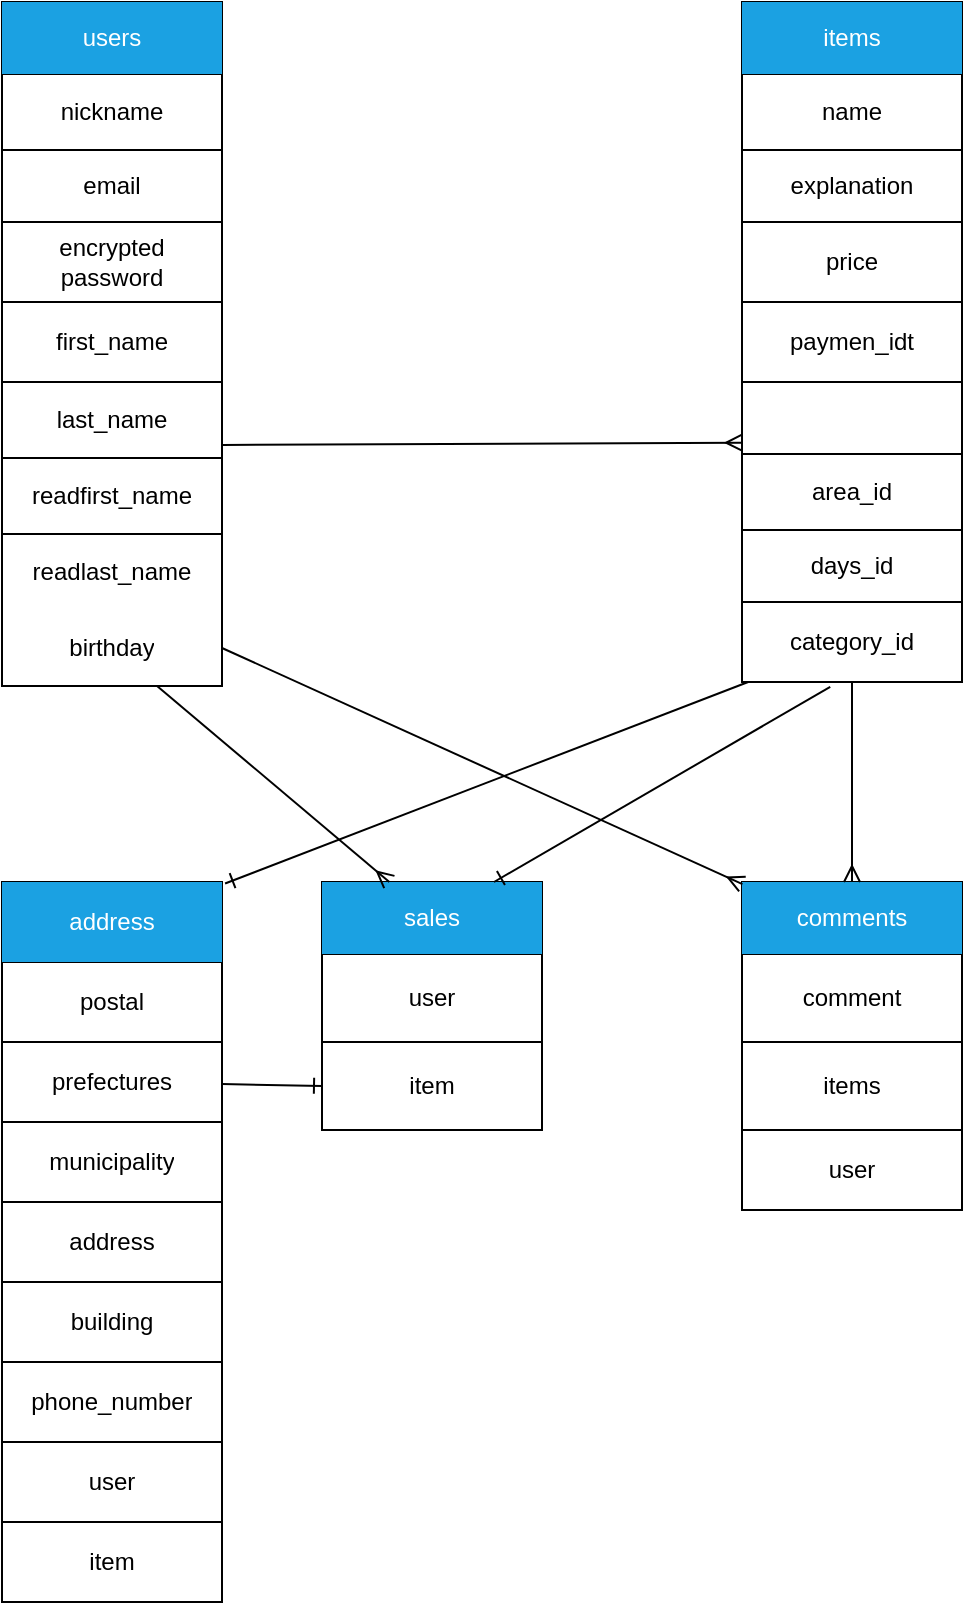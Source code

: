 <mxfile version="13.6.5">
    <diagram id="g85x8Llso2-B8LODZ_GE" name="ページ1">
        <mxGraphModel dx="338" dy="563" grid="1" gridSize="10" guides="1" tooltips="1" connect="1" arrows="1" fold="1" page="1" pageScale="1" pageWidth="827" pageHeight="1169" math="0" shadow="0">
            <root>
                <mxCell id="0"/>
                <mxCell id="1" parent="0"/>
                <mxCell id="22" value="" style="shape=table;html=1;whiteSpace=wrap;startSize=0;container=1;collapsible=0;childLayout=tableLayout;" parent="1" vertex="1">
                    <mxGeometry x="40" y="120" width="110" height="110" as="geometry"/>
                </mxCell>
                <mxCell id="23" value="" style="shape=partialRectangle;html=1;whiteSpace=wrap;collapsible=0;dropTarget=0;pointerEvents=0;fillColor=none;top=0;left=0;bottom=0;right=0;points=[[0,0.5],[1,0.5]];portConstraint=eastwest;" parent="22" vertex="1">
                    <mxGeometry width="110" height="36" as="geometry"/>
                </mxCell>
                <mxCell id="24" value="users" style="shape=partialRectangle;html=1;whiteSpace=wrap;connectable=0;overflow=hidden;fillColor=#1ba1e2;top=0;left=0;bottom=0;right=0;strokeColor=#006EAF;fontColor=#ffffff;" parent="23" vertex="1">
                    <mxGeometry width="110" height="36" as="geometry"/>
                </mxCell>
                <mxCell id="25" value="" style="shape=partialRectangle;html=1;whiteSpace=wrap;collapsible=0;dropTarget=0;pointerEvents=0;fillColor=none;top=0;left=0;bottom=0;right=0;points=[[0,0.5],[1,0.5]];portConstraint=eastwest;" parent="22" vertex="1">
                    <mxGeometry y="36" width="110" height="38" as="geometry"/>
                </mxCell>
                <mxCell id="26" value="nickname" style="shape=partialRectangle;html=1;whiteSpace=wrap;connectable=0;overflow=hidden;fillColor=none;top=0;left=0;bottom=0;right=0;" parent="25" vertex="1">
                    <mxGeometry width="110" height="38" as="geometry"/>
                </mxCell>
                <mxCell id="27" value="" style="shape=partialRectangle;html=1;whiteSpace=wrap;collapsible=0;dropTarget=0;pointerEvents=0;fillColor=none;top=0;left=0;bottom=0;right=0;points=[[0,0.5],[1,0.5]];portConstraint=eastwest;" parent="22" vertex="1">
                    <mxGeometry y="74" width="110" height="36" as="geometry"/>
                </mxCell>
                <mxCell id="28" value="email" style="shape=partialRectangle;html=1;whiteSpace=wrap;connectable=0;overflow=hidden;fillColor=none;top=0;left=0;bottom=0;right=0;" parent="27" vertex="1">
                    <mxGeometry width="110" height="36" as="geometry"/>
                </mxCell>
                <mxCell id="30" value="" style="shape=table;html=1;whiteSpace=wrap;startSize=0;container=1;collapsible=0;childLayout=tableLayout;" parent="1" vertex="1">
                    <mxGeometry x="40" y="230" width="110" height="80" as="geometry"/>
                </mxCell>
                <mxCell id="31" value="" style="shape=partialRectangle;html=1;whiteSpace=wrap;collapsible=0;dropTarget=0;pointerEvents=0;fillColor=none;top=0;left=0;bottom=0;right=0;points=[[0,0.5],[1,0.5]];portConstraint=eastwest;" parent="30" vertex="1">
                    <mxGeometry width="110" height="40" as="geometry"/>
                </mxCell>
                <mxCell id="32" value="encrypted&lt;br&gt;password" style="shape=partialRectangle;html=1;whiteSpace=wrap;connectable=0;overflow=hidden;fillColor=none;top=0;left=0;bottom=0;right=0;" parent="31" vertex="1">
                    <mxGeometry width="110" height="40" as="geometry"/>
                </mxCell>
                <mxCell id="33" value="" style="shape=partialRectangle;html=1;whiteSpace=wrap;collapsible=0;dropTarget=0;pointerEvents=0;fillColor=none;top=0;left=0;bottom=0;right=0;points=[[0,0.5],[1,0.5]];portConstraint=eastwest;" parent="30" vertex="1">
                    <mxGeometry y="40" width="110" height="40" as="geometry"/>
                </mxCell>
                <mxCell id="34" value="first_name" style="shape=partialRectangle;html=1;whiteSpace=wrap;connectable=0;overflow=hidden;fillColor=none;top=0;left=0;bottom=0;right=0;" parent="33" vertex="1">
                    <mxGeometry width="110" height="40" as="geometry"/>
                </mxCell>
                <mxCell id="35" value="" style="shape=table;html=1;whiteSpace=wrap;startSize=0;container=1;collapsible=0;childLayout=tableLayout;" parent="1" vertex="1">
                    <mxGeometry x="40" y="310" width="110" height="152" as="geometry"/>
                </mxCell>
                <mxCell id="36" value="" style="shape=partialRectangle;html=1;whiteSpace=wrap;collapsible=0;dropTarget=0;pointerEvents=0;fillColor=none;top=0;left=0;bottom=0;right=0;points=[[0,0.5],[1,0.5]];portConstraint=eastwest;" parent="35" vertex="1">
                    <mxGeometry width="110" height="38" as="geometry"/>
                </mxCell>
                <mxCell id="37" value="last_name" style="shape=partialRectangle;html=1;whiteSpace=wrap;connectable=0;overflow=hidden;fillColor=none;top=0;left=0;bottom=0;right=0;" parent="36" vertex="1">
                    <mxGeometry width="110" height="38" as="geometry"/>
                </mxCell>
                <mxCell id="38" value="" style="shape=partialRectangle;html=1;whiteSpace=wrap;collapsible=0;dropTarget=0;pointerEvents=0;fillColor=none;top=0;left=0;bottom=0;right=0;points=[[0,0.5],[1,0.5]];portConstraint=eastwest;" parent="35" vertex="1">
                    <mxGeometry y="38" width="110" height="38" as="geometry"/>
                </mxCell>
                <mxCell id="39" value="readfirst_name" style="shape=partialRectangle;html=1;whiteSpace=wrap;connectable=0;overflow=hidden;fillColor=none;top=0;left=0;bottom=0;right=0;" parent="38" vertex="1">
                    <mxGeometry width="110" height="38" as="geometry"/>
                </mxCell>
                <mxCell id="100" value="readlast_name" style="shape=partialRectangle;html=1;whiteSpace=wrap;connectable=0;overflow=hidden;fillColor=none;top=0;left=0;bottom=0;right=0;" vertex="1" parent="35">
                    <mxGeometry y="76" width="110" height="38" as="geometry"/>
                </mxCell>
                <mxCell id="96" value="" style="shape=partialRectangle;html=1;whiteSpace=wrap;collapsible=0;dropTarget=0;pointerEvents=0;fillColor=none;top=0;left=0;bottom=0;right=0;points=[[0,0.5],[1,0.5]];portConstraint=eastwest;" vertex="1" parent="35">
                    <mxGeometry y="114" width="110" height="38" as="geometry"/>
                </mxCell>
                <mxCell id="97" value="&lt;span&gt;birthday&lt;/span&gt;" style="shape=partialRectangle;html=1;whiteSpace=wrap;connectable=0;overflow=hidden;fillColor=none;top=0;left=0;bottom=0;right=0;" vertex="1" parent="96">
                    <mxGeometry width="110" height="38" as="geometry"/>
                </mxCell>
                <mxCell id="173" style="edgeStyle=none;rounded=0;orthogonalLoop=1;jettySize=auto;html=1;exitX=1.003;exitY=0.828;exitDx=0;exitDy=0;entryX=0;entryY=0.843;entryDx=0;entryDy=0;entryPerimeter=0;endArrow=ERmany;endFill=0;exitPerimeter=0;" edge="1" parent="1" source="36" target="120">
                    <mxGeometry relative="1" as="geometry"/>
                </mxCell>
                <mxCell id="54" value="" style="shape=partialRectangle;html=1;whiteSpace=wrap;collapsible=0;dropTarget=0;pointerEvents=0;fillColor=none;top=0;left=0;bottom=0;right=0;points=[[0,0.5],[1,0.5]];portConstraint=eastwest;" parent="1" vertex="1">
                    <mxGeometry x="50" y="320" width="110" height="40" as="geometry"/>
                </mxCell>
                <mxCell id="40" value="" style="shape=table;html=1;whiteSpace=wrap;startSize=0;container=1;collapsible=0;childLayout=tableLayout;" parent="1" vertex="1">
                    <mxGeometry x="410" y="120" width="110" height="340" as="geometry"/>
                </mxCell>
                <mxCell id="41" value="" style="shape=partialRectangle;html=1;whiteSpace=wrap;collapsible=0;dropTarget=0;pointerEvents=0;fillColor=none;top=0;left=0;bottom=0;right=0;points=[[0,0.5],[1,0.5]];portConstraint=eastwest;" parent="40" vertex="1">
                    <mxGeometry width="110" height="36" as="geometry"/>
                </mxCell>
                <mxCell id="42" value="items" style="shape=partialRectangle;html=1;whiteSpace=wrap;connectable=0;overflow=hidden;fillColor=#1ba1e2;top=0;left=0;bottom=0;right=0;strokeColor=#006EAF;fontColor=#ffffff;" parent="41" vertex="1">
                    <mxGeometry width="110" height="36" as="geometry"/>
                </mxCell>
                <mxCell id="43" value="" style="shape=partialRectangle;html=1;whiteSpace=wrap;collapsible=0;dropTarget=0;pointerEvents=0;fillColor=none;top=0;left=0;bottom=0;right=0;points=[[0,0.5],[1,0.5]];portConstraint=eastwest;" parent="40" vertex="1">
                    <mxGeometry y="36" width="110" height="38" as="geometry"/>
                </mxCell>
                <mxCell id="44" value="name" style="shape=partialRectangle;html=1;whiteSpace=wrap;connectable=0;overflow=hidden;fillColor=none;top=0;left=0;bottom=0;right=0;" parent="43" vertex="1">
                    <mxGeometry width="110" height="38" as="geometry"/>
                </mxCell>
                <mxCell id="45" value="" style="shape=partialRectangle;html=1;whiteSpace=wrap;collapsible=0;dropTarget=0;pointerEvents=0;fillColor=none;top=0;left=0;bottom=0;right=0;points=[[0,0.5],[1,0.5]];portConstraint=eastwest;" parent="40" vertex="1">
                    <mxGeometry y="74" width="110" height="36" as="geometry"/>
                </mxCell>
                <mxCell id="46" value="explanation" style="shape=partialRectangle;html=1;whiteSpace=wrap;connectable=0;overflow=hidden;fillColor=none;top=0;left=0;bottom=0;right=0;" parent="45" vertex="1">
                    <mxGeometry width="110" height="36" as="geometry"/>
                </mxCell>
                <mxCell id="57" value="" style="shape=partialRectangle;html=1;whiteSpace=wrap;collapsible=0;dropTarget=0;pointerEvents=0;fillColor=none;top=0;left=0;bottom=0;right=0;points=[[0,0.5],[1,0.5]];portConstraint=eastwest;" parent="40" vertex="1">
                    <mxGeometry y="110" width="110" height="40" as="geometry"/>
                </mxCell>
                <mxCell id="58" value="price" style="shape=partialRectangle;html=1;whiteSpace=wrap;connectable=0;overflow=hidden;fillColor=none;top=0;left=0;bottom=0;right=0;" parent="57" vertex="1">
                    <mxGeometry width="110" height="40" as="geometry"/>
                </mxCell>
                <mxCell id="59" value="" style="shape=partialRectangle;html=1;whiteSpace=wrap;collapsible=0;dropTarget=0;pointerEvents=0;fillColor=none;top=0;left=0;bottom=0;right=0;points=[[0,0.5],[1,0.5]];portConstraint=eastwest;" parent="40" vertex="1">
                    <mxGeometry y="150" width="110" height="40" as="geometry"/>
                </mxCell>
                <mxCell id="60" value="paymen_idt" style="shape=partialRectangle;html=1;whiteSpace=wrap;connectable=0;overflow=hidden;fillColor=none;top=0;left=0;bottom=0;right=0;" parent="59" vertex="1">
                    <mxGeometry width="110" height="40" as="geometry"/>
                </mxCell>
                <mxCell id="120" value="" style="shape=partialRectangle;html=1;whiteSpace=wrap;collapsible=0;dropTarget=0;pointerEvents=0;fillColor=none;top=0;left=0;bottom=0;right=0;points=[[0,0.5],[1,0.5]];portConstraint=eastwest;" vertex="1" parent="40">
                    <mxGeometry y="190" width="110" height="36" as="geometry"/>
                </mxCell>
                <mxCell id="121" value="status_id" style="shape=partialRectangle;html=1;whiteSpace=wrap;connectable=0;overflow=hidden;top=0;left=0;bottom=0;right=0;strokeColor=#006EAF;fontColor=#ffffff;fillColor=none;" vertex="1" parent="120">
                    <mxGeometry width="110" height="36" as="geometry"/>
                </mxCell>
                <mxCell id="122" value="" style="shape=partialRectangle;html=1;whiteSpace=wrap;collapsible=0;dropTarget=0;pointerEvents=0;fillColor=none;top=0;left=0;bottom=0;right=0;points=[[0,0.5],[1,0.5]];portConstraint=eastwest;" vertex="1" parent="40">
                    <mxGeometry y="226" width="110" height="38" as="geometry"/>
                </mxCell>
                <mxCell id="123" value="area_id" style="shape=partialRectangle;html=1;whiteSpace=wrap;connectable=0;overflow=hidden;fillColor=none;top=0;left=0;bottom=0;right=0;" vertex="1" parent="122">
                    <mxGeometry width="110" height="38" as="geometry"/>
                </mxCell>
                <mxCell id="124" value="" style="shape=partialRectangle;html=1;whiteSpace=wrap;collapsible=0;dropTarget=0;pointerEvents=0;fillColor=none;top=0;left=0;bottom=0;right=0;points=[[0,0.5],[1,0.5]];portConstraint=eastwest;" vertex="1" parent="40">
                    <mxGeometry y="264" width="110" height="36" as="geometry"/>
                </mxCell>
                <mxCell id="125" value="days_id" style="shape=partialRectangle;html=1;whiteSpace=wrap;connectable=0;overflow=hidden;fillColor=none;top=0;left=0;bottom=0;right=0;" vertex="1" parent="124">
                    <mxGeometry width="110" height="36" as="geometry"/>
                </mxCell>
                <mxCell id="126" value="" style="shape=partialRectangle;html=1;whiteSpace=wrap;collapsible=0;dropTarget=0;pointerEvents=0;fillColor=none;top=0;left=0;bottom=0;right=0;points=[[0,0.5],[1,0.5]];portConstraint=eastwest;" vertex="1" parent="40">
                    <mxGeometry y="300" width="110" height="40" as="geometry"/>
                </mxCell>
                <mxCell id="127" value="category_id" style="shape=partialRectangle;html=1;whiteSpace=wrap;connectable=0;overflow=hidden;fillColor=none;top=0;left=0;bottom=0;right=0;" vertex="1" parent="126">
                    <mxGeometry width="110" height="40" as="geometry"/>
                </mxCell>
                <mxCell id="61" value="" style="shape=table;html=1;whiteSpace=wrap;startSize=0;container=1;collapsible=0;childLayout=tableLayout;" parent="1" vertex="1">
                    <mxGeometry x="410" y="560" width="110" height="164" as="geometry"/>
                </mxCell>
                <mxCell id="62" value="" style="shape=partialRectangle;html=1;whiteSpace=wrap;collapsible=0;dropTarget=0;pointerEvents=0;fillColor=none;top=0;left=0;bottom=0;right=0;points=[[0,0.5],[1,0.5]];portConstraint=eastwest;" parent="61" vertex="1">
                    <mxGeometry width="110" height="36" as="geometry"/>
                </mxCell>
                <mxCell id="63" value="comments" style="shape=partialRectangle;html=1;whiteSpace=wrap;connectable=0;overflow=hidden;fillColor=#1ba1e2;top=0;left=0;bottom=0;right=0;strokeColor=#006EAF;fontColor=#ffffff;" parent="62" vertex="1">
                    <mxGeometry width="110" height="36" as="geometry"/>
                </mxCell>
                <mxCell id="64" value="" style="shape=partialRectangle;html=1;whiteSpace=wrap;collapsible=0;dropTarget=0;pointerEvents=0;fillColor=none;top=0;left=0;bottom=0;right=0;points=[[0,0.5],[1,0.5]];portConstraint=eastwest;" parent="61" vertex="1">
                    <mxGeometry y="36" width="110" height="44" as="geometry"/>
                </mxCell>
                <mxCell id="65" value="comment" style="shape=partialRectangle;html=1;whiteSpace=wrap;connectable=0;overflow=hidden;fillColor=none;top=0;left=0;bottom=0;right=0;" parent="64" vertex="1">
                    <mxGeometry width="110" height="44" as="geometry"/>
                </mxCell>
                <mxCell id="91" value="" style="shape=partialRectangle;html=1;whiteSpace=wrap;collapsible=0;dropTarget=0;pointerEvents=0;fillColor=none;top=0;left=0;bottom=0;right=0;points=[[0,0.5],[1,0.5]];portConstraint=eastwest;" parent="61" vertex="1">
                    <mxGeometry y="80" width="110" height="44" as="geometry"/>
                </mxCell>
                <mxCell id="92" value="items" style="shape=partialRectangle;html=1;whiteSpace=wrap;connectable=0;overflow=hidden;fillColor=none;top=0;left=0;bottom=0;right=0;" parent="91" vertex="1">
                    <mxGeometry width="110" height="44" as="geometry"/>
                </mxCell>
                <mxCell id="152" value="" style="shape=partialRectangle;html=1;whiteSpace=wrap;collapsible=0;dropTarget=0;pointerEvents=0;fillColor=none;top=0;left=0;bottom=0;right=0;points=[[0,0.5],[1,0.5]];portConstraint=eastwest;" vertex="1" parent="61">
                    <mxGeometry y="124" width="110" height="40" as="geometry"/>
                </mxCell>
                <mxCell id="153" value="user" style="shape=partialRectangle;html=1;whiteSpace=wrap;connectable=0;overflow=hidden;fillColor=none;top=0;left=0;bottom=0;right=0;" vertex="1" parent="152">
                    <mxGeometry width="110" height="40" as="geometry"/>
                </mxCell>
                <mxCell id="134" value="" style="shape=table;html=1;whiteSpace=wrap;startSize=0;container=1;collapsible=0;childLayout=tableLayout;" vertex="1" parent="1">
                    <mxGeometry x="200" y="560" width="110" height="124" as="geometry"/>
                </mxCell>
                <mxCell id="135" value="" style="shape=partialRectangle;html=1;whiteSpace=wrap;collapsible=0;dropTarget=0;pointerEvents=0;fillColor=none;top=0;left=0;bottom=0;right=0;points=[[0,0.5],[1,0.5]];portConstraint=eastwest;" vertex="1" parent="134">
                    <mxGeometry width="110" height="36" as="geometry"/>
                </mxCell>
                <mxCell id="136" value="sales" style="shape=partialRectangle;html=1;whiteSpace=wrap;connectable=0;overflow=hidden;fillColor=#1ba1e2;top=0;left=0;bottom=0;right=0;strokeColor=#006EAF;fontColor=#ffffff;" vertex="1" parent="135">
                    <mxGeometry width="110" height="36" as="geometry"/>
                </mxCell>
                <mxCell id="137" value="" style="shape=partialRectangle;html=1;whiteSpace=wrap;collapsible=0;dropTarget=0;pointerEvents=0;fillColor=none;top=0;left=0;bottom=0;right=0;points=[[0,0.5],[1,0.5]];portConstraint=eastwest;" vertex="1" parent="134">
                    <mxGeometry y="36" width="110" height="44" as="geometry"/>
                </mxCell>
                <mxCell id="138" value="user" style="shape=partialRectangle;html=1;whiteSpace=wrap;connectable=0;overflow=hidden;fillColor=none;top=0;left=0;bottom=0;right=0;" vertex="1" parent="137">
                    <mxGeometry width="110" height="44" as="geometry"/>
                </mxCell>
                <mxCell id="139" value="" style="shape=partialRectangle;html=1;whiteSpace=wrap;collapsible=0;dropTarget=0;pointerEvents=0;fillColor=none;top=0;left=0;bottom=0;right=0;points=[[0,0.5],[1,0.5]];portConstraint=eastwest;" vertex="1" parent="134">
                    <mxGeometry y="80" width="110" height="44" as="geometry"/>
                </mxCell>
                <mxCell id="140" value="item" style="shape=partialRectangle;html=1;whiteSpace=wrap;connectable=0;overflow=hidden;fillColor=none;top=0;left=0;bottom=0;right=0;" vertex="1" parent="139">
                    <mxGeometry width="110" height="44" as="geometry"/>
                </mxCell>
                <mxCell id="154" value="" style="shape=table;html=1;whiteSpace=wrap;startSize=0;container=1;collapsible=0;childLayout=tableLayout;" vertex="1" parent="1">
                    <mxGeometry x="40" y="560" width="110" height="360" as="geometry"/>
                </mxCell>
                <mxCell id="155" value="" style="shape=partialRectangle;html=1;whiteSpace=wrap;collapsible=0;dropTarget=0;pointerEvents=0;fillColor=none;top=0;left=0;bottom=0;right=0;points=[[0,0.5],[1,0.5]];portConstraint=eastwest;" vertex="1" parent="154">
                    <mxGeometry width="110" height="40" as="geometry"/>
                </mxCell>
                <mxCell id="156" value="address" style="shape=partialRectangle;html=1;whiteSpace=wrap;connectable=0;overflow=hidden;top=0;left=0;bottom=0;right=0;fillColor=#1ba1e2;strokeColor=#006EAF;fontColor=#ffffff;" vertex="1" parent="155">
                    <mxGeometry width="110" height="40" as="geometry"/>
                </mxCell>
                <mxCell id="157" value="" style="shape=partialRectangle;html=1;whiteSpace=wrap;collapsible=0;dropTarget=0;pointerEvents=0;fillColor=none;top=0;left=0;bottom=0;right=0;points=[[0,0.5],[1,0.5]];portConstraint=eastwest;" vertex="1" parent="154">
                    <mxGeometry y="40" width="110" height="40" as="geometry"/>
                </mxCell>
                <mxCell id="158" value="postal" style="shape=partialRectangle;html=1;whiteSpace=wrap;connectable=0;overflow=hidden;fillColor=none;top=0;left=0;bottom=0;right=0;" vertex="1" parent="157">
                    <mxGeometry width="110" height="40" as="geometry"/>
                </mxCell>
                <mxCell id="159" value="" style="shape=partialRectangle;html=1;whiteSpace=wrap;collapsible=0;dropTarget=0;pointerEvents=0;fillColor=none;top=0;left=0;bottom=0;right=0;points=[[0,0.5],[1,0.5]];portConstraint=eastwest;" vertex="1" parent="154">
                    <mxGeometry y="80" width="110" height="40" as="geometry"/>
                </mxCell>
                <mxCell id="160" value="prefectures" style="shape=partialRectangle;html=1;whiteSpace=wrap;connectable=0;overflow=hidden;fillColor=none;top=0;left=0;bottom=0;right=0;" vertex="1" parent="159">
                    <mxGeometry width="110" height="40" as="geometry"/>
                </mxCell>
                <mxCell id="161" value="" style="shape=partialRectangle;html=1;whiteSpace=wrap;collapsible=0;dropTarget=0;pointerEvents=0;fillColor=none;top=0;left=0;bottom=0;right=0;points=[[0,0.5],[1,0.5]];portConstraint=eastwest;" vertex="1" parent="154">
                    <mxGeometry y="120" width="110" height="40" as="geometry"/>
                </mxCell>
                <mxCell id="162" value="municipality" style="shape=partialRectangle;html=1;whiteSpace=wrap;connectable=0;overflow=hidden;fillColor=none;top=0;left=0;bottom=0;right=0;" vertex="1" parent="161">
                    <mxGeometry width="110" height="40" as="geometry"/>
                </mxCell>
                <mxCell id="163" value="" style="shape=partialRectangle;html=1;whiteSpace=wrap;collapsible=0;dropTarget=0;pointerEvents=0;fillColor=none;top=0;left=0;bottom=0;right=0;points=[[0,0.5],[1,0.5]];portConstraint=eastwest;" vertex="1" parent="154">
                    <mxGeometry y="160" width="110" height="40" as="geometry"/>
                </mxCell>
                <mxCell id="164" value="address" style="shape=partialRectangle;html=1;whiteSpace=wrap;connectable=0;overflow=hidden;fillColor=none;top=0;left=0;bottom=0;right=0;" vertex="1" parent="163">
                    <mxGeometry width="110" height="40" as="geometry"/>
                </mxCell>
                <mxCell id="165" value="" style="shape=partialRectangle;html=1;whiteSpace=wrap;collapsible=0;dropTarget=0;pointerEvents=0;fillColor=none;top=0;left=0;bottom=0;right=0;points=[[0,0.5],[1,0.5]];portConstraint=eastwest;" vertex="1" parent="154">
                    <mxGeometry y="200" width="110" height="40" as="geometry"/>
                </mxCell>
                <mxCell id="166" value="building" style="shape=partialRectangle;html=1;whiteSpace=wrap;connectable=0;overflow=hidden;fillColor=none;top=0;left=0;bottom=0;right=0;" vertex="1" parent="165">
                    <mxGeometry width="110" height="40" as="geometry"/>
                </mxCell>
                <mxCell id="167" value="" style="shape=partialRectangle;html=1;whiteSpace=wrap;collapsible=0;dropTarget=0;pointerEvents=0;fillColor=none;top=0;left=0;bottom=0;right=0;points=[[0,0.5],[1,0.5]];portConstraint=eastwest;" vertex="1" parent="154">
                    <mxGeometry y="240" width="110" height="40" as="geometry"/>
                </mxCell>
                <mxCell id="168" value="phone_number" style="shape=partialRectangle;html=1;whiteSpace=wrap;connectable=0;overflow=hidden;fillColor=none;top=0;left=0;bottom=0;right=0;" vertex="1" parent="167">
                    <mxGeometry width="110" height="40" as="geometry"/>
                </mxCell>
                <mxCell id="169" value="" style="shape=partialRectangle;html=1;whiteSpace=wrap;collapsible=0;dropTarget=0;pointerEvents=0;fillColor=none;top=0;left=0;bottom=0;right=0;points=[[0,0.5],[1,0.5]];portConstraint=eastwest;" vertex="1" parent="154">
                    <mxGeometry y="280" width="110" height="40" as="geometry"/>
                </mxCell>
                <mxCell id="170" value="user" style="shape=partialRectangle;html=1;whiteSpace=wrap;connectable=0;overflow=hidden;fillColor=none;top=0;left=0;bottom=0;right=0;" vertex="1" parent="169">
                    <mxGeometry width="110" height="40" as="geometry"/>
                </mxCell>
                <mxCell id="171" value="" style="shape=partialRectangle;html=1;whiteSpace=wrap;collapsible=0;dropTarget=0;pointerEvents=0;fillColor=none;top=0;left=0;bottom=0;right=0;points=[[0,0.5],[1,0.5]];portConstraint=eastwest;" vertex="1" parent="154">
                    <mxGeometry y="320" width="110" height="40" as="geometry"/>
                </mxCell>
                <mxCell id="172" value="item" style="shape=partialRectangle;html=1;whiteSpace=wrap;connectable=0;overflow=hidden;fillColor=none;top=0;left=0;bottom=0;right=0;" vertex="1" parent="171">
                    <mxGeometry width="110" height="40" as="geometry"/>
                </mxCell>
                <mxCell id="174" style="edgeStyle=none;rounded=0;orthogonalLoop=1;jettySize=auto;html=1;exitX=1;exitY=0.5;exitDx=0;exitDy=0;entryX=0.002;entryY=0.029;entryDx=0;entryDy=0;entryPerimeter=0;endArrow=ERmany;endFill=0;" edge="1" parent="1" source="96" target="62">
                    <mxGeometry relative="1" as="geometry"/>
                </mxCell>
                <mxCell id="175" style="edgeStyle=none;rounded=0;orthogonalLoop=1;jettySize=auto;html=1;endArrow=ERmany;endFill=0;" edge="1" parent="1" source="96" target="135">
                    <mxGeometry relative="1" as="geometry"/>
                </mxCell>
                <mxCell id="176" style="edgeStyle=none;rounded=0;orthogonalLoop=1;jettySize=auto;html=1;endArrow=ERmany;endFill=0;" edge="1" parent="1" source="126" target="62">
                    <mxGeometry relative="1" as="geometry"/>
                </mxCell>
                <mxCell id="177" style="edgeStyle=none;rounded=0;orthogonalLoop=1;jettySize=auto;html=1;entryX=1.014;entryY=0.019;entryDx=0;entryDy=0;entryPerimeter=0;endArrow=ERone;endFill=0;" edge="1" parent="1" source="126" target="155">
                    <mxGeometry relative="1" as="geometry"/>
                </mxCell>
                <mxCell id="178" style="edgeStyle=none;rounded=0;orthogonalLoop=1;jettySize=auto;html=1;exitX=0.401;exitY=1.06;exitDx=0;exitDy=0;endArrow=ERone;endFill=0;exitPerimeter=0;" edge="1" parent="1" source="126" target="135">
                    <mxGeometry relative="1" as="geometry"/>
                </mxCell>
                <mxCell id="179" style="edgeStyle=none;rounded=0;orthogonalLoop=1;jettySize=auto;html=1;entryX=0;entryY=0.5;entryDx=0;entryDy=0;endArrow=ERone;endFill=0;" edge="1" parent="1" source="159" target="139">
                    <mxGeometry relative="1" as="geometry"/>
                </mxCell>
            </root>
        </mxGraphModel>
    </diagram>
</mxfile>